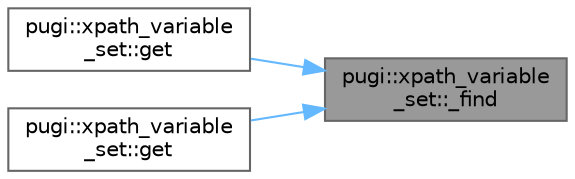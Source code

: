 digraph "pugi::xpath_variable_set::_find"
{
 // INTERACTIVE_SVG=YES
 // LATEX_PDF_SIZE
  bgcolor="transparent";
  edge [fontname=Helvetica,fontsize=10,labelfontname=Helvetica,labelfontsize=10];
  node [fontname=Helvetica,fontsize=10,shape=box,height=0.2,width=0.4];
  rankdir="RL";
  Node1 [id="Node000001",label="pugi::xpath_variable\l_set::_find",height=0.2,width=0.4,color="gray40", fillcolor="grey60", style="filled", fontcolor="black",tooltip=" "];
  Node1 -> Node2 [id="edge1_Node000001_Node000002",dir="back",color="steelblue1",style="solid",tooltip=" "];
  Node2 [id="Node000002",label="pugi::xpath_variable\l_set::get",height=0.2,width=0.4,color="grey40", fillcolor="white", style="filled",URL="$de/dfa/classpugi_1_1xpath__variable__set.html#aca5af5d65cdf0f639890cc1d3caec610",tooltip=" "];
  Node1 -> Node3 [id="edge2_Node000001_Node000003",dir="back",color="steelblue1",style="solid",tooltip=" "];
  Node3 [id="Node000003",label="pugi::xpath_variable\l_set::get",height=0.2,width=0.4,color="grey40", fillcolor="white", style="filled",URL="$de/dfa/classpugi_1_1xpath__variable__set.html#a4a3c9f6893f5f7058f8c742ad80e835f",tooltip=" "];
}
